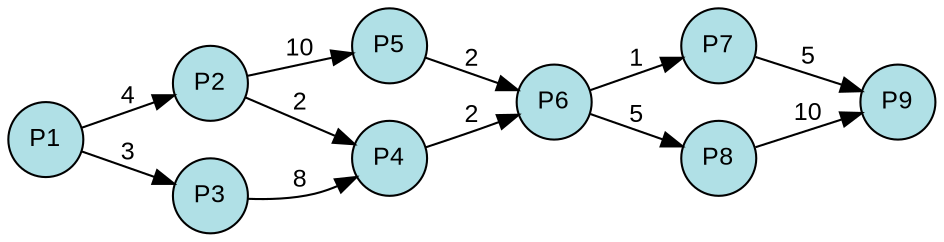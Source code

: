 digraph {
  splines=true;
node [margin=0 fontname=arial fontcolor=black fontsize=12 shape=circle width=0.5 fixedsize=true style=filled fillcolor=powderblue]
  1 [label="P1"]
  2 [label="P2"]
  3 [label="P3"]
  4 [label="P4"]
  5 [label="P5"]
  6 [label="P6"]
  7 [label="P7"]
  8 [label="P8"]
  9 [label="P9"]
rankdir=LR
edge [margin=0 fontname=arial fontcolor=black fontsize=12]
	1 -> 2 [label="4"]
	1 -> 3 [label="3"]
	2 -> 4 [label="2"]
	3 -> 4 [label="8"]
	2 -> 5 [label="10"]
	4 -> 6 [label="2"]
	5 -> 6 [label="2"]
	6 -> 7 [label="1"]
	6 -> 8 [label="5"]
	7 -> 9 [label="5"]
	8 -> 9 [label="10"]
	{rank=same  1 }
	{rank=same  2, 3 }
	{rank=same  4, 5 }
	{rank=same  6 }
	{rank=same  7, 8 }
	{rank=same  9 }
} 
